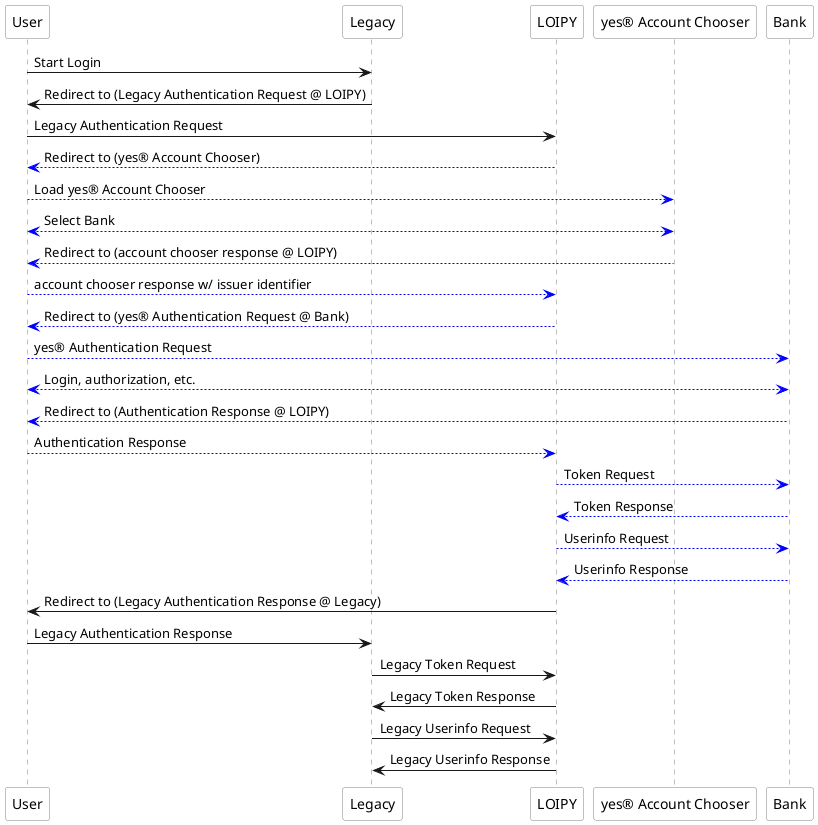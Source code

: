 @startuml
skinparam shadowing false
skinparam sequenceBoxBackgroundColor white
skinparam sequenceBoxBorderColor grey
skinparam sequenceParticipantBorderColor grey
skinparam sequenceParticipantBackgroundColor white
skinparam sequenceLifelineBorderColor grey

participant ub as "User"
participant Legacy
participant LOIPY
participant yac as "yes® Account Chooser"
participant Bank

ub -> Legacy: Start Login
Legacy -> ub: Redirect to (Legacy Authentication Request @ LOIPY)
ub -> LOIPY: Legacy Authentication Request
LOIPY -[#blue]-> ub: Redirect to (yes® Account Chooser)
ub -[#blue]-> yac: Load yes® Account Chooser
ub <-[#blue]-> yac: Select Bank
yac -[#blue]-> ub: Redirect to (account chooser response @ LOIPY)
ub -[#blue]-> LOIPY: account chooser response w/ issuer identifier
LOIPY -[#blue]-> ub: Redirect to (yes® Authentication Request @ Bank)
ub -[#blue]-> Bank: yes® Authentication Request
ub <-[#blue]-> Bank: Login, authorization, etc.
Bank -[#blue]-> ub: Redirect to (Authentication Response @ LOIPY)
ub -[#blue]-> LOIPY: Authentication Response
LOIPY -[#blue]-> Bank: Token Request
Bank -[#blue]-> LOIPY: Token Response
LOIPY -[#blue]-> Bank: Userinfo Request
Bank -[#blue]-> LOIPY: Userinfo Response
LOIPY -> ub: Redirect to (Legacy Authentication Response @ Legacy)
ub -> Legacy: Legacy Authentication Response
Legacy -> LOIPY: Legacy Token Request
LOIPY -> Legacy: Legacy Token Response
Legacy -> LOIPY: Legacy Userinfo Request
LOIPY -> Legacy: Legacy Userinfo Response
@enduml